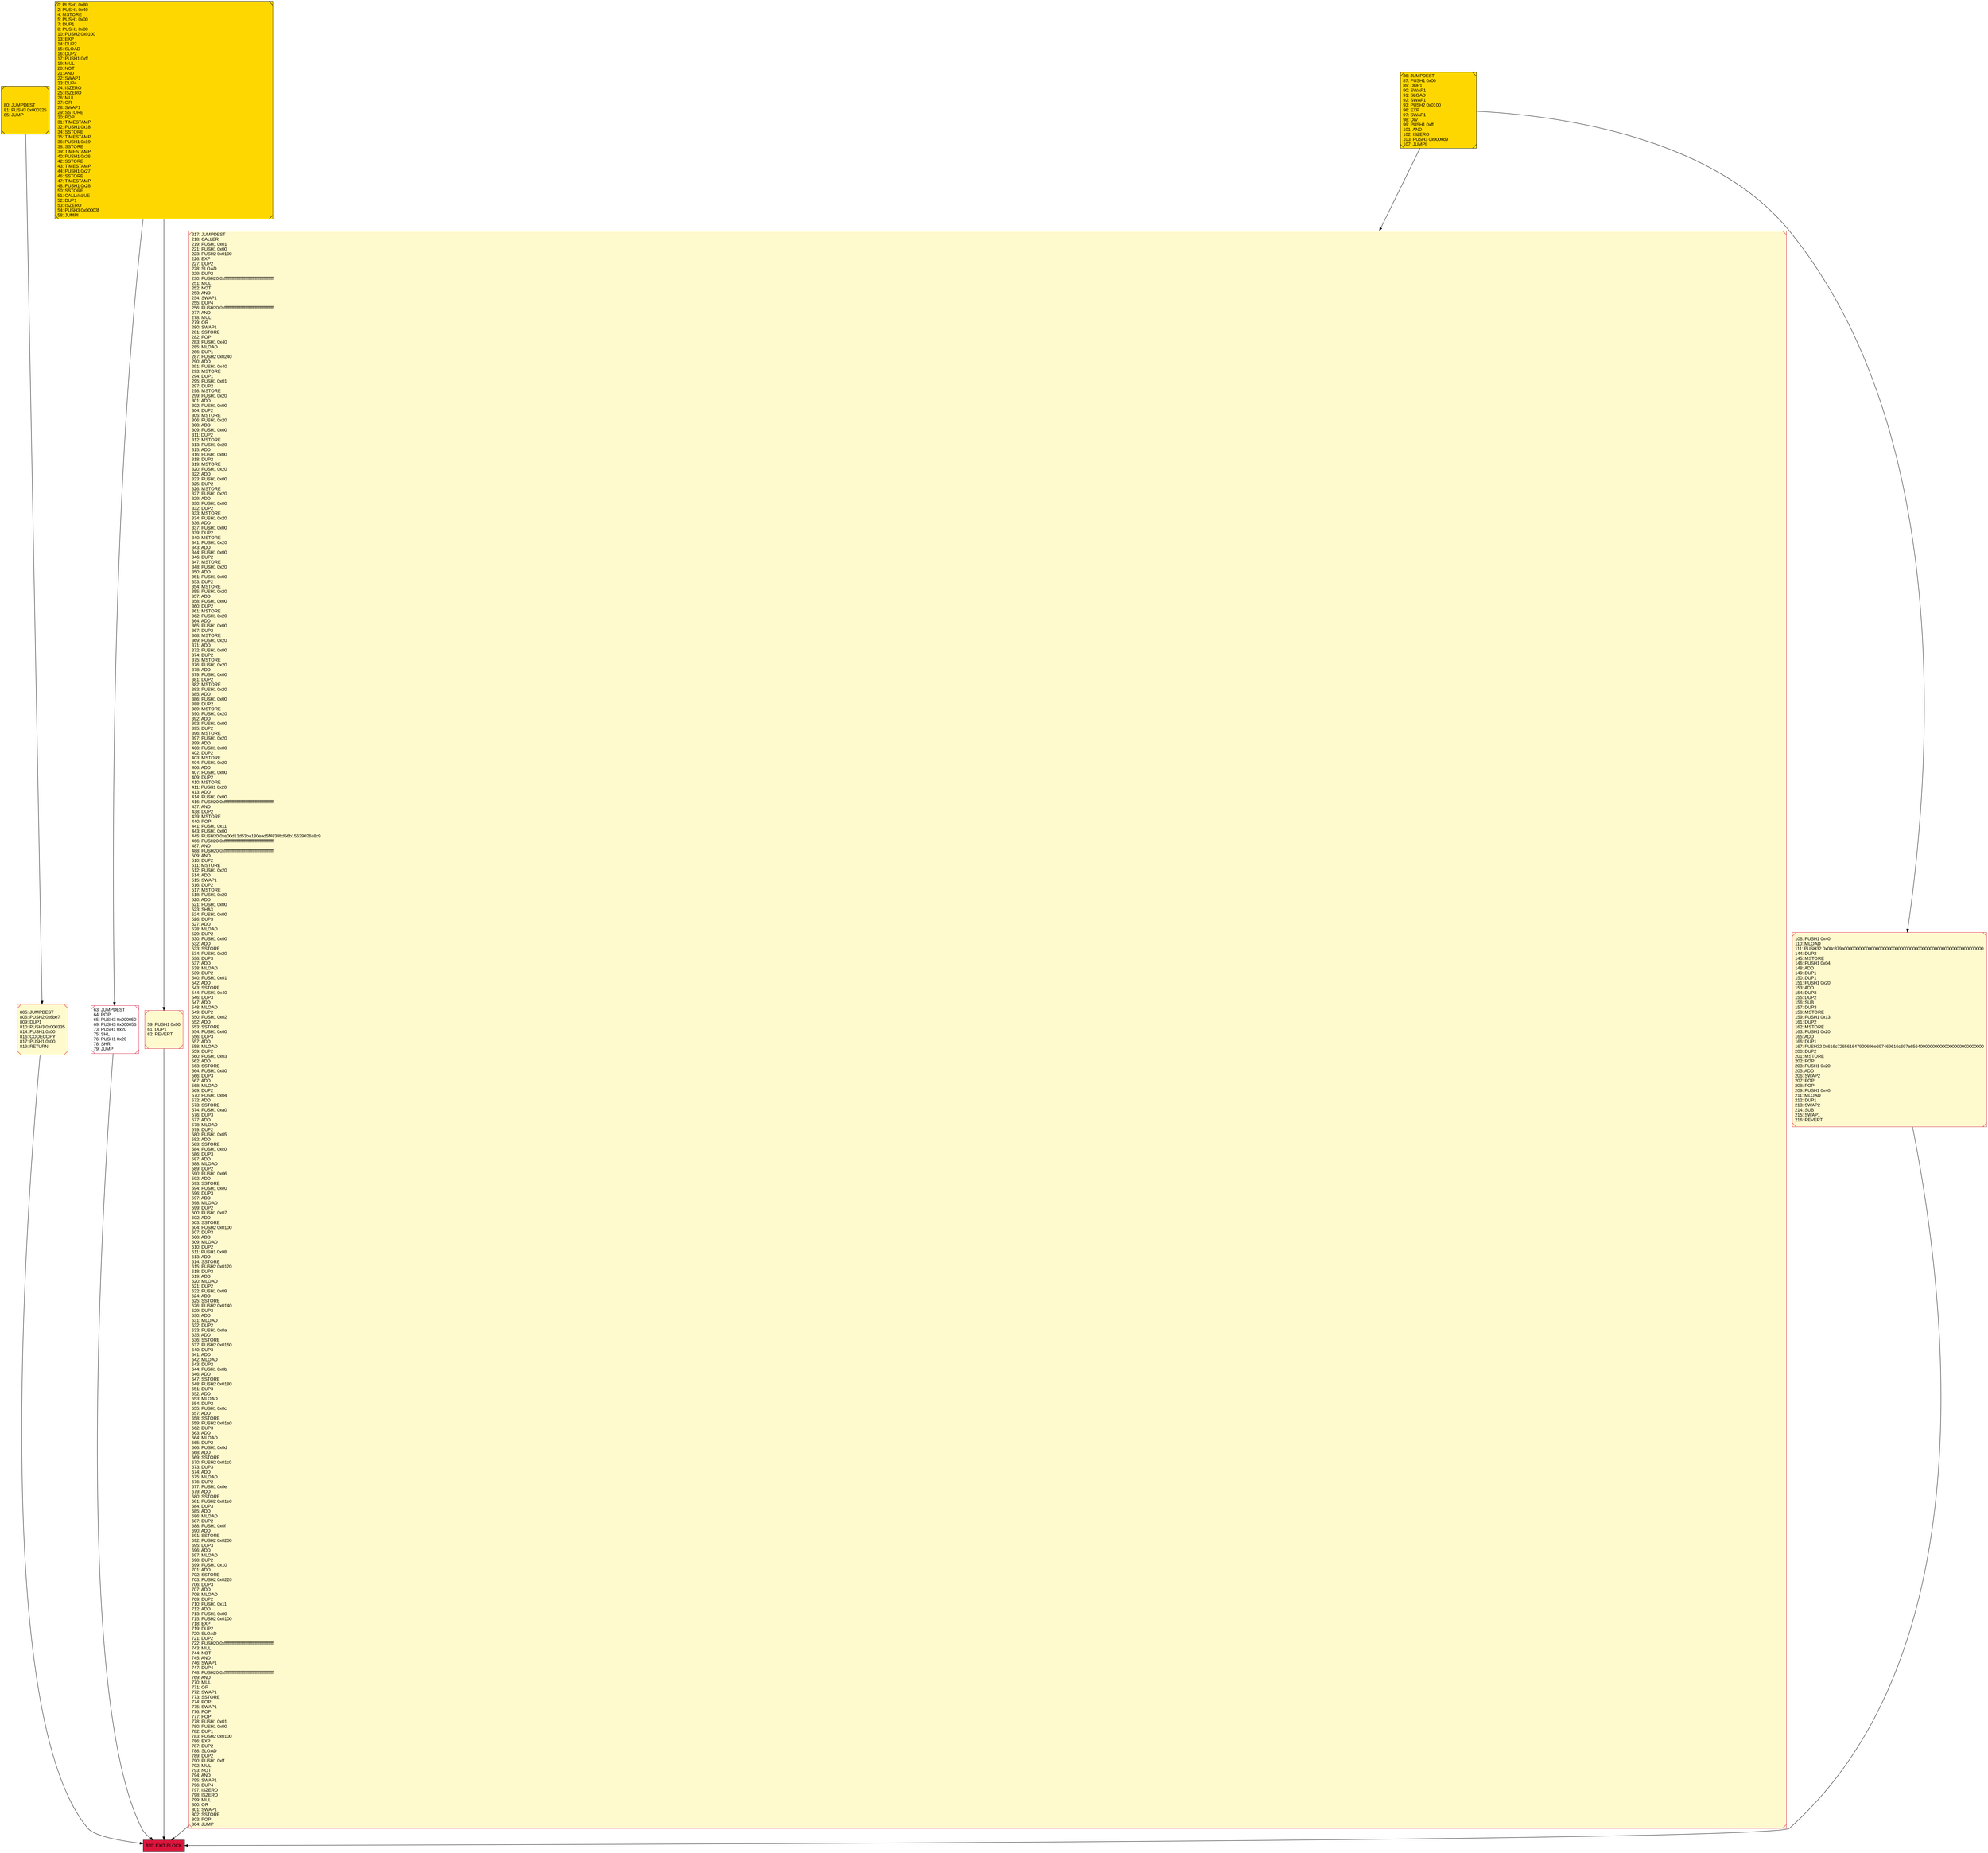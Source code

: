 digraph G {
bgcolor=transparent rankdir=UD;
node [shape=box style=filled color=black fillcolor=white fontname=arial fontcolor=black];
80 [label="80: JUMPDEST\l81: PUSH3 0x000325\l85: JUMP\l" fillcolor=lemonchiffon shape=Msquare fillcolor=gold ];
63 [label="63: JUMPDEST\l64: POP\l65: PUSH3 0x000050\l69: PUSH3 0x000056\l73: PUSH1 0x20\l75: SHL\l76: PUSH1 0x20\l78: SHR\l79: JUMP\l" shape=Msquare color=crimson ];
820 [label="820: EXIT BLOCK\l" fillcolor=crimson ];
0 [label="0: PUSH1 0x80\l2: PUSH1 0x40\l4: MSTORE\l5: PUSH1 0x00\l7: DUP1\l8: PUSH1 0x00\l10: PUSH2 0x0100\l13: EXP\l14: DUP2\l15: SLOAD\l16: DUP2\l17: PUSH1 0xff\l19: MUL\l20: NOT\l21: AND\l22: SWAP1\l23: DUP4\l24: ISZERO\l25: ISZERO\l26: MUL\l27: OR\l28: SWAP1\l29: SSTORE\l30: POP\l31: TIMESTAMP\l32: PUSH1 0x18\l34: SSTORE\l35: TIMESTAMP\l36: PUSH1 0x19\l38: SSTORE\l39: TIMESTAMP\l40: PUSH1 0x26\l42: SSTORE\l43: TIMESTAMP\l44: PUSH1 0x27\l46: SSTORE\l47: TIMESTAMP\l48: PUSH1 0x28\l50: SSTORE\l51: CALLVALUE\l52: DUP1\l53: ISZERO\l54: PUSH3 0x00003f\l58: JUMPI\l" fillcolor=lemonchiffon shape=Msquare fillcolor=gold ];
805 [label="805: JUMPDEST\l806: PUSH2 0x6be7\l809: DUP1\l810: PUSH3 0x000335\l814: PUSH1 0x00\l816: CODECOPY\l817: PUSH1 0x00\l819: RETURN\l" fillcolor=lemonchiffon shape=Msquare color=crimson ];
86 [label="86: JUMPDEST\l87: PUSH1 0x00\l89: DUP1\l90: SWAP1\l91: SLOAD\l92: SWAP1\l93: PUSH2 0x0100\l96: EXP\l97: SWAP1\l98: DIV\l99: PUSH1 0xff\l101: AND\l102: ISZERO\l103: PUSH3 0x0000d9\l107: JUMPI\l" fillcolor=lemonchiffon shape=Msquare fillcolor=gold ];
59 [label="59: PUSH1 0x00\l61: DUP1\l62: REVERT\l" fillcolor=lemonchiffon shape=Msquare color=crimson ];
217 [label="217: JUMPDEST\l218: CALLER\l219: PUSH1 0x01\l221: PUSH1 0x00\l223: PUSH2 0x0100\l226: EXP\l227: DUP2\l228: SLOAD\l229: DUP2\l230: PUSH20 0xffffffffffffffffffffffffffffffffffffffff\l251: MUL\l252: NOT\l253: AND\l254: SWAP1\l255: DUP4\l256: PUSH20 0xffffffffffffffffffffffffffffffffffffffff\l277: AND\l278: MUL\l279: OR\l280: SWAP1\l281: SSTORE\l282: POP\l283: PUSH1 0x40\l285: MLOAD\l286: DUP1\l287: PUSH2 0x0240\l290: ADD\l291: PUSH1 0x40\l293: MSTORE\l294: DUP1\l295: PUSH1 0x01\l297: DUP2\l298: MSTORE\l299: PUSH1 0x20\l301: ADD\l302: PUSH1 0x00\l304: DUP2\l305: MSTORE\l306: PUSH1 0x20\l308: ADD\l309: PUSH1 0x00\l311: DUP2\l312: MSTORE\l313: PUSH1 0x20\l315: ADD\l316: PUSH1 0x00\l318: DUP2\l319: MSTORE\l320: PUSH1 0x20\l322: ADD\l323: PUSH1 0x00\l325: DUP2\l326: MSTORE\l327: PUSH1 0x20\l329: ADD\l330: PUSH1 0x00\l332: DUP2\l333: MSTORE\l334: PUSH1 0x20\l336: ADD\l337: PUSH1 0x00\l339: DUP2\l340: MSTORE\l341: PUSH1 0x20\l343: ADD\l344: PUSH1 0x00\l346: DUP2\l347: MSTORE\l348: PUSH1 0x20\l350: ADD\l351: PUSH1 0x00\l353: DUP2\l354: MSTORE\l355: PUSH1 0x20\l357: ADD\l358: PUSH1 0x00\l360: DUP2\l361: MSTORE\l362: PUSH1 0x20\l364: ADD\l365: PUSH1 0x00\l367: DUP2\l368: MSTORE\l369: PUSH1 0x20\l371: ADD\l372: PUSH1 0x00\l374: DUP2\l375: MSTORE\l376: PUSH1 0x20\l378: ADD\l379: PUSH1 0x00\l381: DUP2\l382: MSTORE\l383: PUSH1 0x20\l385: ADD\l386: PUSH1 0x00\l388: DUP2\l389: MSTORE\l390: PUSH1 0x20\l392: ADD\l393: PUSH1 0x00\l395: DUP2\l396: MSTORE\l397: PUSH1 0x20\l399: ADD\l400: PUSH1 0x00\l402: DUP2\l403: MSTORE\l404: PUSH1 0x20\l406: ADD\l407: PUSH1 0x00\l409: DUP2\l410: MSTORE\l411: PUSH1 0x20\l413: ADD\l414: PUSH1 0x00\l416: PUSH20 0xffffffffffffffffffffffffffffffffffffffff\l437: AND\l438: DUP2\l439: MSTORE\l440: POP\l441: PUSH1 0x11\l443: PUSH1 0x00\l445: PUSH20 0xe00d13d53ba180ead5f4838bd56b15629026a8c9\l466: PUSH20 0xffffffffffffffffffffffffffffffffffffffff\l487: AND\l488: PUSH20 0xffffffffffffffffffffffffffffffffffffffff\l509: AND\l510: DUP2\l511: MSTORE\l512: PUSH1 0x20\l514: ADD\l515: SWAP1\l516: DUP2\l517: MSTORE\l518: PUSH1 0x20\l520: ADD\l521: PUSH1 0x00\l523: SHA3\l524: PUSH1 0x00\l526: DUP3\l527: ADD\l528: MLOAD\l529: DUP2\l530: PUSH1 0x00\l532: ADD\l533: SSTORE\l534: PUSH1 0x20\l536: DUP3\l537: ADD\l538: MLOAD\l539: DUP2\l540: PUSH1 0x01\l542: ADD\l543: SSTORE\l544: PUSH1 0x40\l546: DUP3\l547: ADD\l548: MLOAD\l549: DUP2\l550: PUSH1 0x02\l552: ADD\l553: SSTORE\l554: PUSH1 0x60\l556: DUP3\l557: ADD\l558: MLOAD\l559: DUP2\l560: PUSH1 0x03\l562: ADD\l563: SSTORE\l564: PUSH1 0x80\l566: DUP3\l567: ADD\l568: MLOAD\l569: DUP2\l570: PUSH1 0x04\l572: ADD\l573: SSTORE\l574: PUSH1 0xa0\l576: DUP3\l577: ADD\l578: MLOAD\l579: DUP2\l580: PUSH1 0x05\l582: ADD\l583: SSTORE\l584: PUSH1 0xc0\l586: DUP3\l587: ADD\l588: MLOAD\l589: DUP2\l590: PUSH1 0x06\l592: ADD\l593: SSTORE\l594: PUSH1 0xe0\l596: DUP3\l597: ADD\l598: MLOAD\l599: DUP2\l600: PUSH1 0x07\l602: ADD\l603: SSTORE\l604: PUSH2 0x0100\l607: DUP3\l608: ADD\l609: MLOAD\l610: DUP2\l611: PUSH1 0x08\l613: ADD\l614: SSTORE\l615: PUSH2 0x0120\l618: DUP3\l619: ADD\l620: MLOAD\l621: DUP2\l622: PUSH1 0x09\l624: ADD\l625: SSTORE\l626: PUSH2 0x0140\l629: DUP3\l630: ADD\l631: MLOAD\l632: DUP2\l633: PUSH1 0x0a\l635: ADD\l636: SSTORE\l637: PUSH2 0x0160\l640: DUP3\l641: ADD\l642: MLOAD\l643: DUP2\l644: PUSH1 0x0b\l646: ADD\l647: SSTORE\l648: PUSH2 0x0180\l651: DUP3\l652: ADD\l653: MLOAD\l654: DUP2\l655: PUSH1 0x0c\l657: ADD\l658: SSTORE\l659: PUSH2 0x01a0\l662: DUP3\l663: ADD\l664: MLOAD\l665: DUP2\l666: PUSH1 0x0d\l668: ADD\l669: SSTORE\l670: PUSH2 0x01c0\l673: DUP3\l674: ADD\l675: MLOAD\l676: DUP2\l677: PUSH1 0x0e\l679: ADD\l680: SSTORE\l681: PUSH2 0x01e0\l684: DUP3\l685: ADD\l686: MLOAD\l687: DUP2\l688: PUSH1 0x0f\l690: ADD\l691: SSTORE\l692: PUSH2 0x0200\l695: DUP3\l696: ADD\l697: MLOAD\l698: DUP2\l699: PUSH1 0x10\l701: ADD\l702: SSTORE\l703: PUSH2 0x0220\l706: DUP3\l707: ADD\l708: MLOAD\l709: DUP2\l710: PUSH1 0x11\l712: ADD\l713: PUSH1 0x00\l715: PUSH2 0x0100\l718: EXP\l719: DUP2\l720: SLOAD\l721: DUP2\l722: PUSH20 0xffffffffffffffffffffffffffffffffffffffff\l743: MUL\l744: NOT\l745: AND\l746: SWAP1\l747: DUP4\l748: PUSH20 0xffffffffffffffffffffffffffffffffffffffff\l769: AND\l770: MUL\l771: OR\l772: SWAP1\l773: SSTORE\l774: POP\l775: SWAP1\l776: POP\l777: POP\l778: PUSH1 0x01\l780: PUSH1 0x00\l782: DUP1\l783: PUSH2 0x0100\l786: EXP\l787: DUP2\l788: SLOAD\l789: DUP2\l790: PUSH1 0xff\l792: MUL\l793: NOT\l794: AND\l795: SWAP1\l796: DUP4\l797: ISZERO\l798: ISZERO\l799: MUL\l800: OR\l801: SWAP1\l802: SSTORE\l803: POP\l804: JUMP\l" fillcolor=lemonchiffon shape=Msquare color=crimson ];
108 [label="108: PUSH1 0x40\l110: MLOAD\l111: PUSH32 0x08c379a000000000000000000000000000000000000000000000000000000000\l144: DUP2\l145: MSTORE\l146: PUSH1 0x04\l148: ADD\l149: DUP1\l150: DUP1\l151: PUSH1 0x20\l153: ADD\l154: DUP3\l155: DUP2\l156: SUB\l157: DUP3\l158: MSTORE\l159: PUSH1 0x13\l161: DUP2\l162: MSTORE\l163: PUSH1 0x20\l165: ADD\l166: DUP1\l167: PUSH32 0x616c726561647920696e697469616c697a656400000000000000000000000000\l200: DUP2\l201: MSTORE\l202: POP\l203: PUSH1 0x20\l205: ADD\l206: SWAP2\l207: POP\l208: POP\l209: PUSH1 0x40\l211: MLOAD\l212: DUP1\l213: SWAP2\l214: SUB\l215: SWAP1\l216: REVERT\l" fillcolor=lemonchiffon shape=Msquare color=crimson ];
63 -> 820;
0 -> 59;
86 -> 217;
86 -> 108;
80 -> 805;
108 -> 820;
0 -> 63;
805 -> 820;
59 -> 820;
217 -> 820;
}